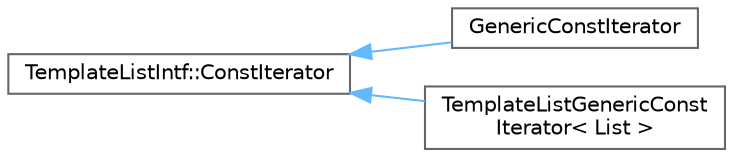 digraph "Graphical Class Hierarchy"
{
 // INTERACTIVE_SVG=YES
 // LATEX_PDF_SIZE
  bgcolor="transparent";
  edge [fontname=Helvetica,fontsize=10,labelfontname=Helvetica,labelfontsize=10];
  node [fontname=Helvetica,fontsize=10,shape=box,height=0.2,width=0.4];
  rankdir="LR";
  Node0 [id="Node000000",label="TemplateListIntf::ConstIterator",height=0.2,width=0.4,color="grey40", fillcolor="white", style="filled",URL="$d8/d23/class_template_list_intf_1_1_const_iterator.html",tooltip="Abstract interface for a iterator of a list."];
  Node0 -> Node1 [id="edge329_Node000000_Node000001",dir="back",color="steelblue1",style="solid",tooltip=" "];
  Node1 [id="Node000001",label="GenericConstIterator",height=0.2,width=0.4,color="grey40", fillcolor="white", style="filled",URL="$df/d6e/class_generic_const_iterator.html",tooltip="Template List iterator support."];
  Node0 -> Node2 [id="edge330_Node000000_Node000002",dir="back",color="steelblue1",style="solid",tooltip=" "];
  Node2 [id="Node000002",label="TemplateListGenericConst\lIterator\< List \>",height=0.2,width=0.4,color="grey40", fillcolor="white", style="filled",URL="$d5/d7c/class_template_list_generic_const_iterator.html",tooltip=" "];
}
